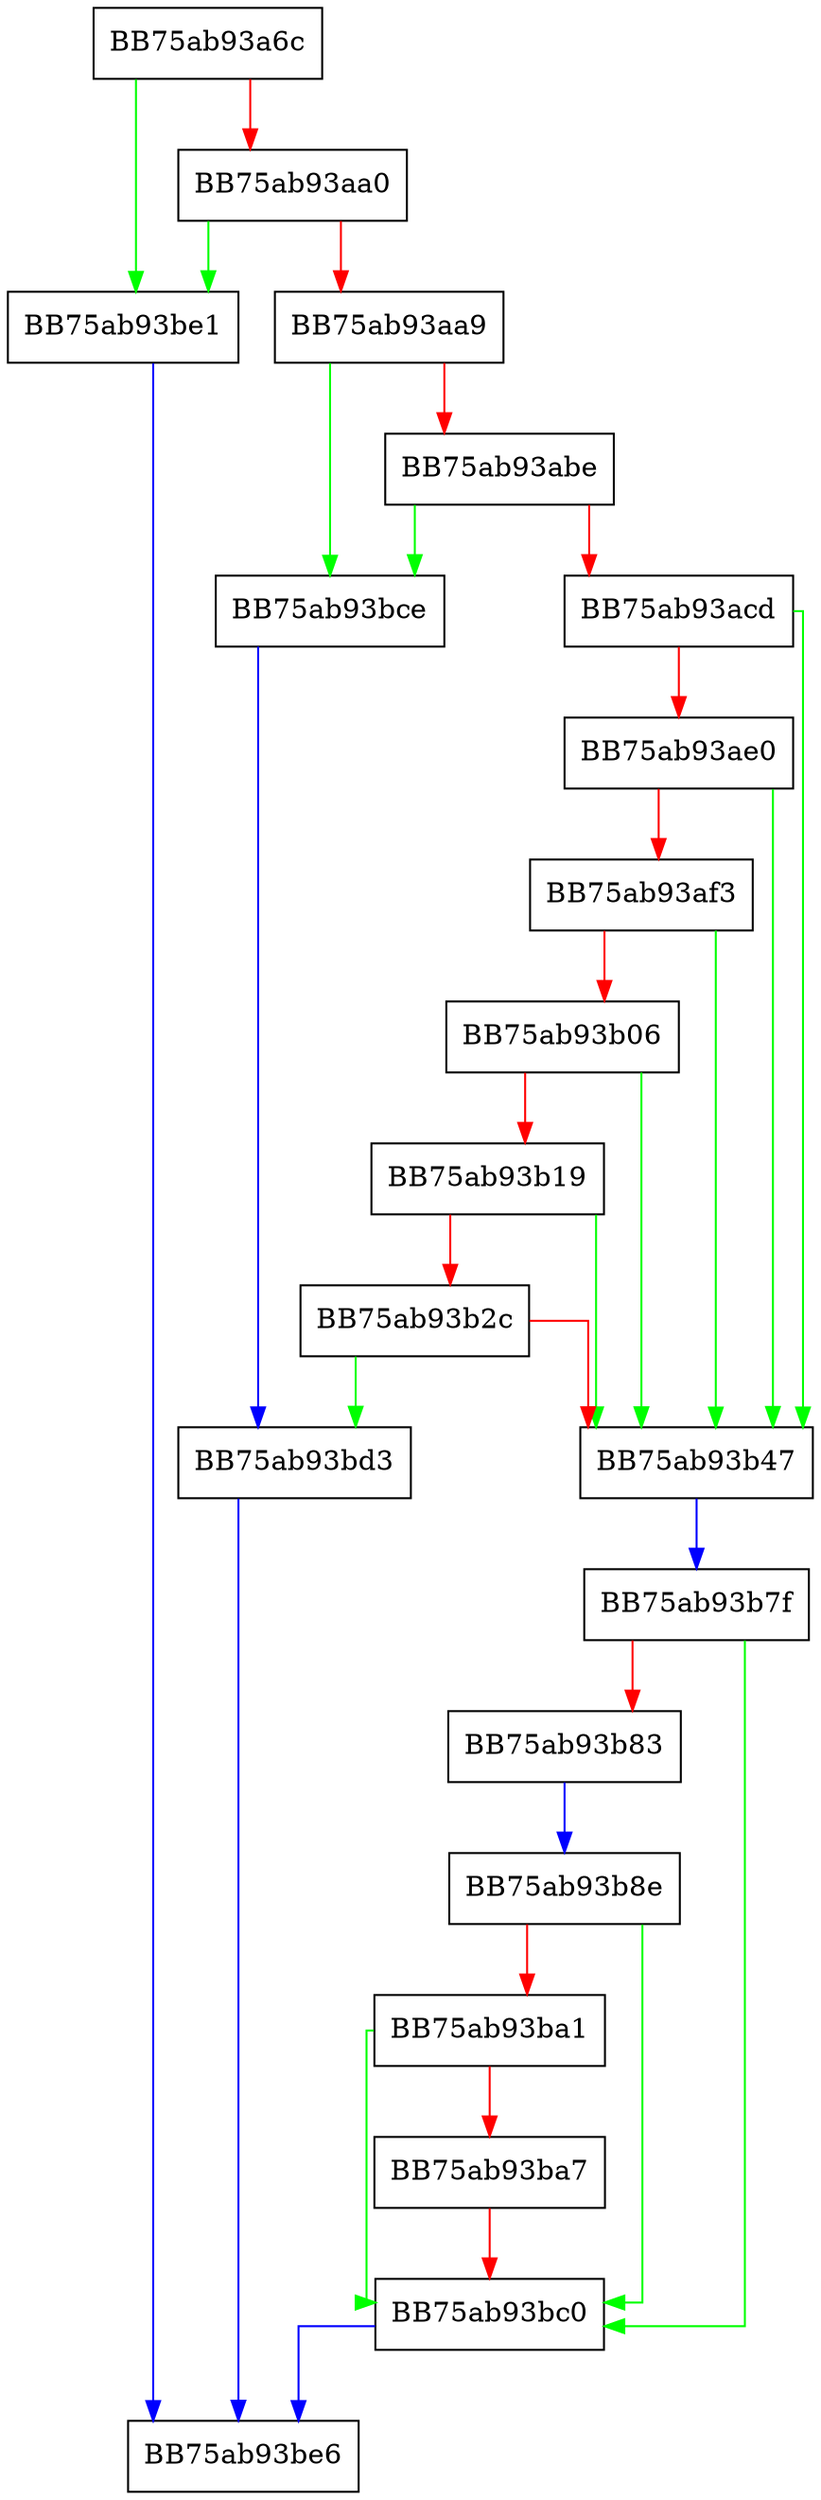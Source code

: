 digraph StoreSessionData {
  node [shape="box"];
  graph [splines=ortho];
  BB75ab93a6c -> BB75ab93be1 [color="green"];
  BB75ab93a6c -> BB75ab93aa0 [color="red"];
  BB75ab93aa0 -> BB75ab93be1 [color="green"];
  BB75ab93aa0 -> BB75ab93aa9 [color="red"];
  BB75ab93aa9 -> BB75ab93bce [color="green"];
  BB75ab93aa9 -> BB75ab93abe [color="red"];
  BB75ab93abe -> BB75ab93bce [color="green"];
  BB75ab93abe -> BB75ab93acd [color="red"];
  BB75ab93acd -> BB75ab93b47 [color="green"];
  BB75ab93acd -> BB75ab93ae0 [color="red"];
  BB75ab93ae0 -> BB75ab93b47 [color="green"];
  BB75ab93ae0 -> BB75ab93af3 [color="red"];
  BB75ab93af3 -> BB75ab93b47 [color="green"];
  BB75ab93af3 -> BB75ab93b06 [color="red"];
  BB75ab93b06 -> BB75ab93b47 [color="green"];
  BB75ab93b06 -> BB75ab93b19 [color="red"];
  BB75ab93b19 -> BB75ab93b47 [color="green"];
  BB75ab93b19 -> BB75ab93b2c [color="red"];
  BB75ab93b2c -> BB75ab93bd3 [color="green"];
  BB75ab93b2c -> BB75ab93b47 [color="red"];
  BB75ab93b47 -> BB75ab93b7f [color="blue"];
  BB75ab93b7f -> BB75ab93bc0 [color="green"];
  BB75ab93b7f -> BB75ab93b83 [color="red"];
  BB75ab93b83 -> BB75ab93b8e [color="blue"];
  BB75ab93b8e -> BB75ab93bc0 [color="green"];
  BB75ab93b8e -> BB75ab93ba1 [color="red"];
  BB75ab93ba1 -> BB75ab93bc0 [color="green"];
  BB75ab93ba1 -> BB75ab93ba7 [color="red"];
  BB75ab93ba7 -> BB75ab93bc0 [color="red"];
  BB75ab93bc0 -> BB75ab93be6 [color="blue"];
  BB75ab93bce -> BB75ab93bd3 [color="blue"];
  BB75ab93bd3 -> BB75ab93be6 [color="blue"];
  BB75ab93be1 -> BB75ab93be6 [color="blue"];
}
